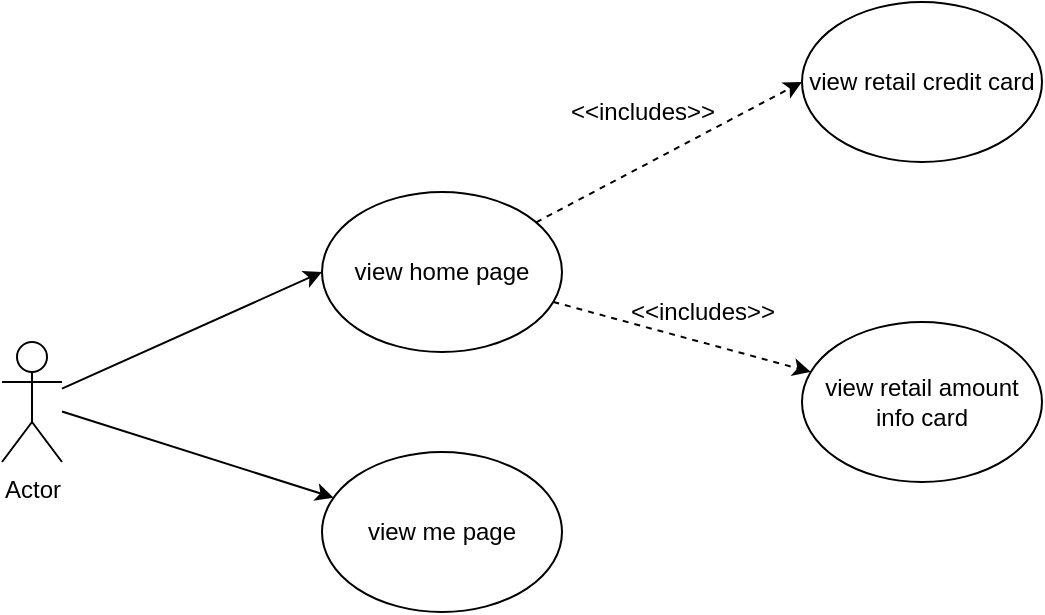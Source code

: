 <mxfile version="21.3.7" type="github">
  <diagram name="use case" id="WC7i8nPKRrfcBwFTHOZt">
    <mxGraphModel dx="1434" dy="765" grid="1" gridSize="10" guides="1" tooltips="1" connect="1" arrows="1" fold="1" page="1" pageScale="1" pageWidth="827" pageHeight="1169" math="0" shadow="0">
      <root>
        <mxCell id="0" />
        <mxCell id="1" parent="0" />
        <mxCell id="5HrQUcwDonYYAeFqF-jh-15" style="rounded=0;orthogonalLoop=1;jettySize=auto;html=1;entryX=0;entryY=0.5;entryDx=0;entryDy=0;" edge="1" parent="1" source="5HrQUcwDonYYAeFqF-jh-1" target="5HrQUcwDonYYAeFqF-jh-4">
          <mxGeometry relative="1" as="geometry" />
        </mxCell>
        <mxCell id="5HrQUcwDonYYAeFqF-jh-16" style="rounded=0;orthogonalLoop=1;jettySize=auto;html=1;" edge="1" parent="1" source="5HrQUcwDonYYAeFqF-jh-1" target="5HrQUcwDonYYAeFqF-jh-5">
          <mxGeometry relative="1" as="geometry" />
        </mxCell>
        <mxCell id="5HrQUcwDonYYAeFqF-jh-1" value="Actor" style="shape=umlActor;verticalLabelPosition=bottom;verticalAlign=top;html=1;outlineConnect=0;" vertex="1" parent="1">
          <mxGeometry x="50" y="300" width="30" height="60" as="geometry" />
        </mxCell>
        <mxCell id="5HrQUcwDonYYAeFqF-jh-11" style="rounded=0;orthogonalLoop=1;jettySize=auto;html=1;entryX=0;entryY=0.5;entryDx=0;entryDy=0;dashed=1;" edge="1" parent="1" source="5HrQUcwDonYYAeFqF-jh-4" target="5HrQUcwDonYYAeFqF-jh-8">
          <mxGeometry relative="1" as="geometry" />
        </mxCell>
        <mxCell id="5HrQUcwDonYYAeFqF-jh-12" style="rounded=0;orthogonalLoop=1;jettySize=auto;html=1;dashed=1;" edge="1" parent="1" source="5HrQUcwDonYYAeFqF-jh-4" target="5HrQUcwDonYYAeFqF-jh-9">
          <mxGeometry relative="1" as="geometry" />
        </mxCell>
        <mxCell id="5HrQUcwDonYYAeFqF-jh-4" value="view home page" style="ellipse;whiteSpace=wrap;html=1;" vertex="1" parent="1">
          <mxGeometry x="210" y="225" width="120" height="80" as="geometry" />
        </mxCell>
        <mxCell id="5HrQUcwDonYYAeFqF-jh-5" value="view me page" style="ellipse;whiteSpace=wrap;html=1;" vertex="1" parent="1">
          <mxGeometry x="210" y="355" width="120" height="80" as="geometry" />
        </mxCell>
        <mxCell id="5HrQUcwDonYYAeFqF-jh-8" value="view retail credit card" style="ellipse;whiteSpace=wrap;html=1;" vertex="1" parent="1">
          <mxGeometry x="450" y="130" width="120" height="80" as="geometry" />
        </mxCell>
        <mxCell id="5HrQUcwDonYYAeFqF-jh-9" value="view retail amount info card" style="ellipse;whiteSpace=wrap;html=1;" vertex="1" parent="1">
          <mxGeometry x="450" y="290" width="120" height="80" as="geometry" />
        </mxCell>
        <mxCell id="5HrQUcwDonYYAeFqF-jh-13" value="&amp;lt;&amp;lt;includes&amp;gt;&amp;gt;" style="text;html=1;align=center;verticalAlign=middle;resizable=0;points=[];autosize=1;strokeColor=none;fillColor=none;" vertex="1" parent="1">
          <mxGeometry x="350" y="270" width="100" height="30" as="geometry" />
        </mxCell>
        <mxCell id="5HrQUcwDonYYAeFqF-jh-14" value="&amp;lt;&amp;lt;includes&amp;gt;&amp;gt;" style="text;html=1;align=center;verticalAlign=middle;resizable=0;points=[];autosize=1;strokeColor=none;fillColor=none;" vertex="1" parent="1">
          <mxGeometry x="320" y="170" width="100" height="30" as="geometry" />
        </mxCell>
      </root>
    </mxGraphModel>
  </diagram>
</mxfile>
